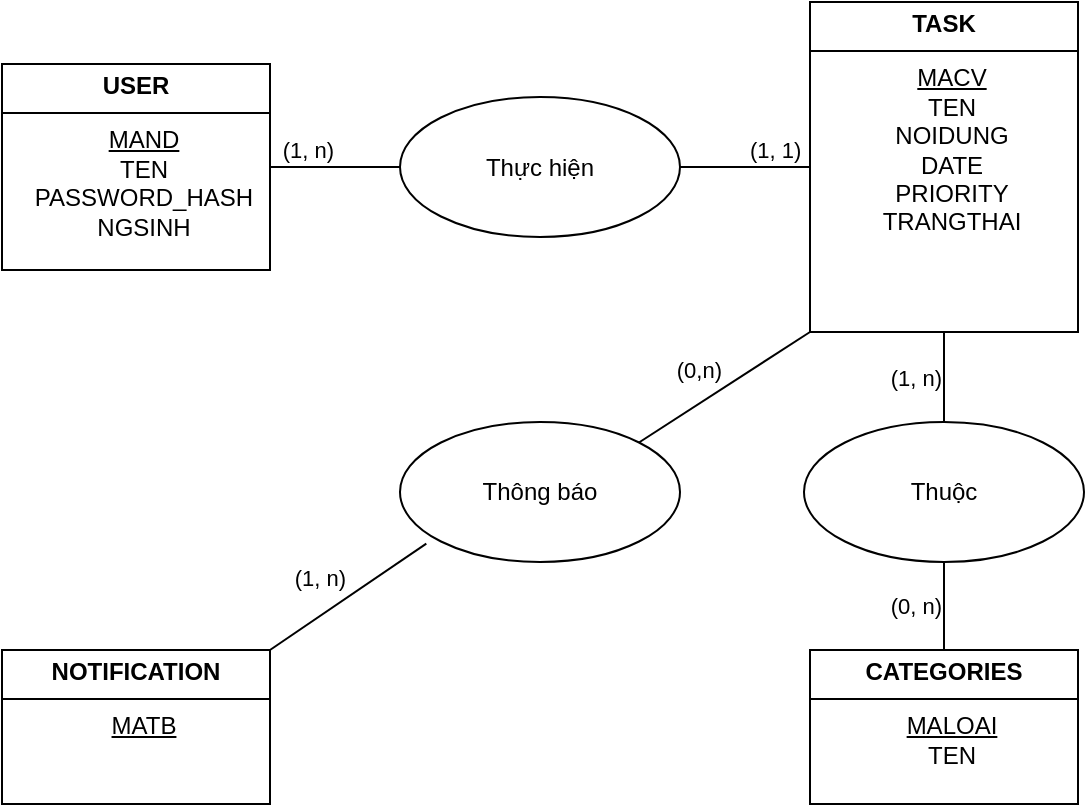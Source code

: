 <mxfile version="24.0.1" type="github">
  <diagram name="Page-1" id="whBFJ6Lh2_yIgHCr2CMX">
    <mxGraphModel dx="1008" dy="621" grid="0" gridSize="10" guides="1" tooltips="1" connect="1" arrows="1" fold="1" page="1" pageScale="1" pageWidth="850" pageHeight="1100" math="0" shadow="0">
      <root>
        <mxCell id="0" />
        <mxCell id="1" parent="0" />
        <mxCell id="Uzirrj5flQOt7jsm2RsA-2" value="&lt;p style=&quot;margin: 4px 0px 0px;&quot;&gt;&lt;b&gt;USER&lt;/b&gt;&lt;/p&gt;&lt;hr size=&quot;1&quot; style=&quot;border-style:solid;&quot;&gt;&lt;p style=&quot;margin: 0px 0px 0px 8px;&quot;&gt;&lt;u&gt;MAND&lt;/u&gt;&lt;/p&gt;&lt;p style=&quot;margin: 0px 0px 0px 8px;&quot;&gt;TEN&lt;/p&gt;&lt;p style=&quot;margin: 0px 0px 0px 8px;&quot;&gt;PASSWORD_HASH&lt;/p&gt;&lt;p style=&quot;margin: 0px 0px 0px 8px;&quot;&gt;NGSINH&lt;/p&gt;" style="verticalAlign=top;align=center;overflow=fill;html=1;whiteSpace=wrap;" vertex="1" parent="1">
          <mxGeometry x="155" y="307" width="134" height="103" as="geometry" />
        </mxCell>
        <mxCell id="Uzirrj5flQOt7jsm2RsA-3" value="&lt;p style=&quot;margin: 4px 0px 0px;&quot;&gt;&lt;b style=&quot;&quot;&gt;TASK&lt;/b&gt;&lt;/p&gt;&lt;hr style=&quot;border-style:solid;&quot; size=&quot;1&quot;&gt;&lt;p style=&quot;margin:0px;margin-left:8px;&quot;&gt;&lt;u&gt;MACV&lt;/u&gt;&lt;/p&gt;&lt;p style=&quot;margin:0px;margin-left:8px;&quot;&gt;TEN&lt;/p&gt;&lt;p style=&quot;margin:0px;margin-left:8px;&quot;&gt;NOIDUNG&lt;/p&gt;&lt;p style=&quot;margin:0px;margin-left:8px;&quot;&gt;DATE&lt;/p&gt;&lt;p style=&quot;margin:0px;margin-left:8px;&quot;&gt;PRIORITY&lt;/p&gt;&lt;p style=&quot;margin:0px;margin-left:8px;&quot;&gt;TRANGTHAI&lt;/p&gt;" style="verticalAlign=top;align=center;overflow=fill;html=1;whiteSpace=wrap;" vertex="1" parent="1">
          <mxGeometry x="559" y="276" width="134" height="165" as="geometry" />
        </mxCell>
        <mxCell id="Uzirrj5flQOt7jsm2RsA-4" value="&lt;p style=&quot;margin: 4px 0px 0px;&quot;&gt;&lt;b&gt;CATEGORIES&lt;/b&gt;&lt;/p&gt;&lt;hr size=&quot;1&quot; style=&quot;border-style:solid;&quot;&gt;&lt;p style=&quot;margin: 0px 0px 0px 8px;&quot;&gt;&lt;u&gt;MALOAI&lt;/u&gt;&lt;/p&gt;&lt;p style=&quot;margin: 0px 0px 0px 8px;&quot;&gt;TEN&lt;/p&gt;" style="verticalAlign=top;align=center;overflow=fill;html=1;whiteSpace=wrap;" vertex="1" parent="1">
          <mxGeometry x="559" y="600" width="134" height="77" as="geometry" />
        </mxCell>
        <mxCell id="Uzirrj5flQOt7jsm2RsA-5" value="&lt;p style=&quot;margin: 4px 0px 0px;&quot;&gt;&lt;b&gt;NOTIFICATION&lt;/b&gt;&lt;/p&gt;&lt;hr size=&quot;1&quot; style=&quot;border-style:solid;&quot;&gt;&lt;p style=&quot;margin: 0px 0px 0px 8px;&quot;&gt;&lt;u&gt;MATB&lt;/u&gt;&lt;/p&gt;" style="verticalAlign=top;align=center;overflow=fill;html=1;whiteSpace=wrap;" vertex="1" parent="1">
          <mxGeometry x="155" y="600" width="134" height="77" as="geometry" />
        </mxCell>
        <mxCell id="Uzirrj5flQOt7jsm2RsA-9" value="Thực hiện" style="ellipse;whiteSpace=wrap;html=1;" vertex="1" parent="1">
          <mxGeometry x="354" y="323.5" width="140" height="70" as="geometry" />
        </mxCell>
        <mxCell id="Uzirrj5flQOt7jsm2RsA-11" value="(1, n)" style="endArrow=none;html=1;rounded=0;exitX=1;exitY=0.5;exitDx=0;exitDy=0;entryX=0;entryY=0.5;entryDx=0;entryDy=0;align=right;horizontal=1;verticalAlign=bottom;" edge="1" parent="1" source="Uzirrj5flQOt7jsm2RsA-2" target="Uzirrj5flQOt7jsm2RsA-9">
          <mxGeometry width="50" height="50" relative="1" as="geometry">
            <mxPoint x="464" y="450" as="sourcePoint" />
            <mxPoint x="514" y="400" as="targetPoint" />
          </mxGeometry>
        </mxCell>
        <mxCell id="Uzirrj5flQOt7jsm2RsA-12" value="(1, 1)" style="endArrow=none;html=1;rounded=0;exitX=1;exitY=0.5;exitDx=0;exitDy=0;entryX=0;entryY=0.5;entryDx=0;entryDy=0;align=left;verticalAlign=bottom;" edge="1" parent="1" source="Uzirrj5flQOt7jsm2RsA-9" target="Uzirrj5flQOt7jsm2RsA-3">
          <mxGeometry width="50" height="50" relative="1" as="geometry">
            <mxPoint x="464" y="450" as="sourcePoint" />
            <mxPoint x="514" y="400" as="targetPoint" />
          </mxGeometry>
        </mxCell>
        <mxCell id="Uzirrj5flQOt7jsm2RsA-13" value="Thuộc" style="ellipse;whiteSpace=wrap;html=1;" vertex="1" parent="1">
          <mxGeometry x="556" y="486" width="140" height="70" as="geometry" />
        </mxCell>
        <mxCell id="Uzirrj5flQOt7jsm2RsA-15" value="(1, n)" style="endArrow=none;html=1;rounded=0;exitX=0.5;exitY=0;exitDx=0;exitDy=0;entryX=0.5;entryY=1;entryDx=0;entryDy=0;align=right;" edge="1" parent="1" source="Uzirrj5flQOt7jsm2RsA-13" target="Uzirrj5flQOt7jsm2RsA-3">
          <mxGeometry width="50" height="50" relative="1" as="geometry">
            <mxPoint x="464" y="450" as="sourcePoint" />
            <mxPoint x="514" y="400" as="targetPoint" />
          </mxGeometry>
        </mxCell>
        <mxCell id="Uzirrj5flQOt7jsm2RsA-16" value="(0, n)" style="endArrow=none;html=1;rounded=0;entryX=0.5;entryY=1;entryDx=0;entryDy=0;align=right;verticalAlign=middle;" edge="1" parent="1" target="Uzirrj5flQOt7jsm2RsA-13">
          <mxGeometry width="50" height="50" relative="1" as="geometry">
            <mxPoint x="626" y="600" as="sourcePoint" />
            <mxPoint x="514" y="400" as="targetPoint" />
            <mxPoint as="offset" />
          </mxGeometry>
        </mxCell>
        <mxCell id="Uzirrj5flQOt7jsm2RsA-17" value="Thông báo" style="ellipse;whiteSpace=wrap;html=1;" vertex="1" parent="1">
          <mxGeometry x="354" y="486" width="140" height="70" as="geometry" />
        </mxCell>
        <mxCell id="Uzirrj5flQOt7jsm2RsA-19" value="(1, n)" style="endArrow=none;html=1;rounded=0;exitX=1;exitY=0;exitDx=0;exitDy=0;entryX=0.094;entryY=0.869;entryDx=0;entryDy=0;entryPerimeter=0;align=right;verticalAlign=bottom;" edge="1" parent="1" source="Uzirrj5flQOt7jsm2RsA-5" target="Uzirrj5flQOt7jsm2RsA-17">
          <mxGeometry width="50" height="50" relative="1" as="geometry">
            <mxPoint x="464" y="450" as="sourcePoint" />
            <mxPoint x="343" y="535" as="targetPoint" />
          </mxGeometry>
        </mxCell>
        <mxCell id="Uzirrj5flQOt7jsm2RsA-21" value="(0,n)" style="endArrow=none;html=1;rounded=0;exitX=1;exitY=0;exitDx=0;exitDy=0;entryX=0;entryY=1;entryDx=0;entryDy=0;align=right;verticalAlign=bottom;" edge="1" parent="1" source="Uzirrj5flQOt7jsm2RsA-17" target="Uzirrj5flQOt7jsm2RsA-3">
          <mxGeometry width="50" height="50" relative="1" as="geometry">
            <mxPoint x="464" y="450" as="sourcePoint" />
            <mxPoint x="514" y="400" as="targetPoint" />
          </mxGeometry>
        </mxCell>
      </root>
    </mxGraphModel>
  </diagram>
</mxfile>

